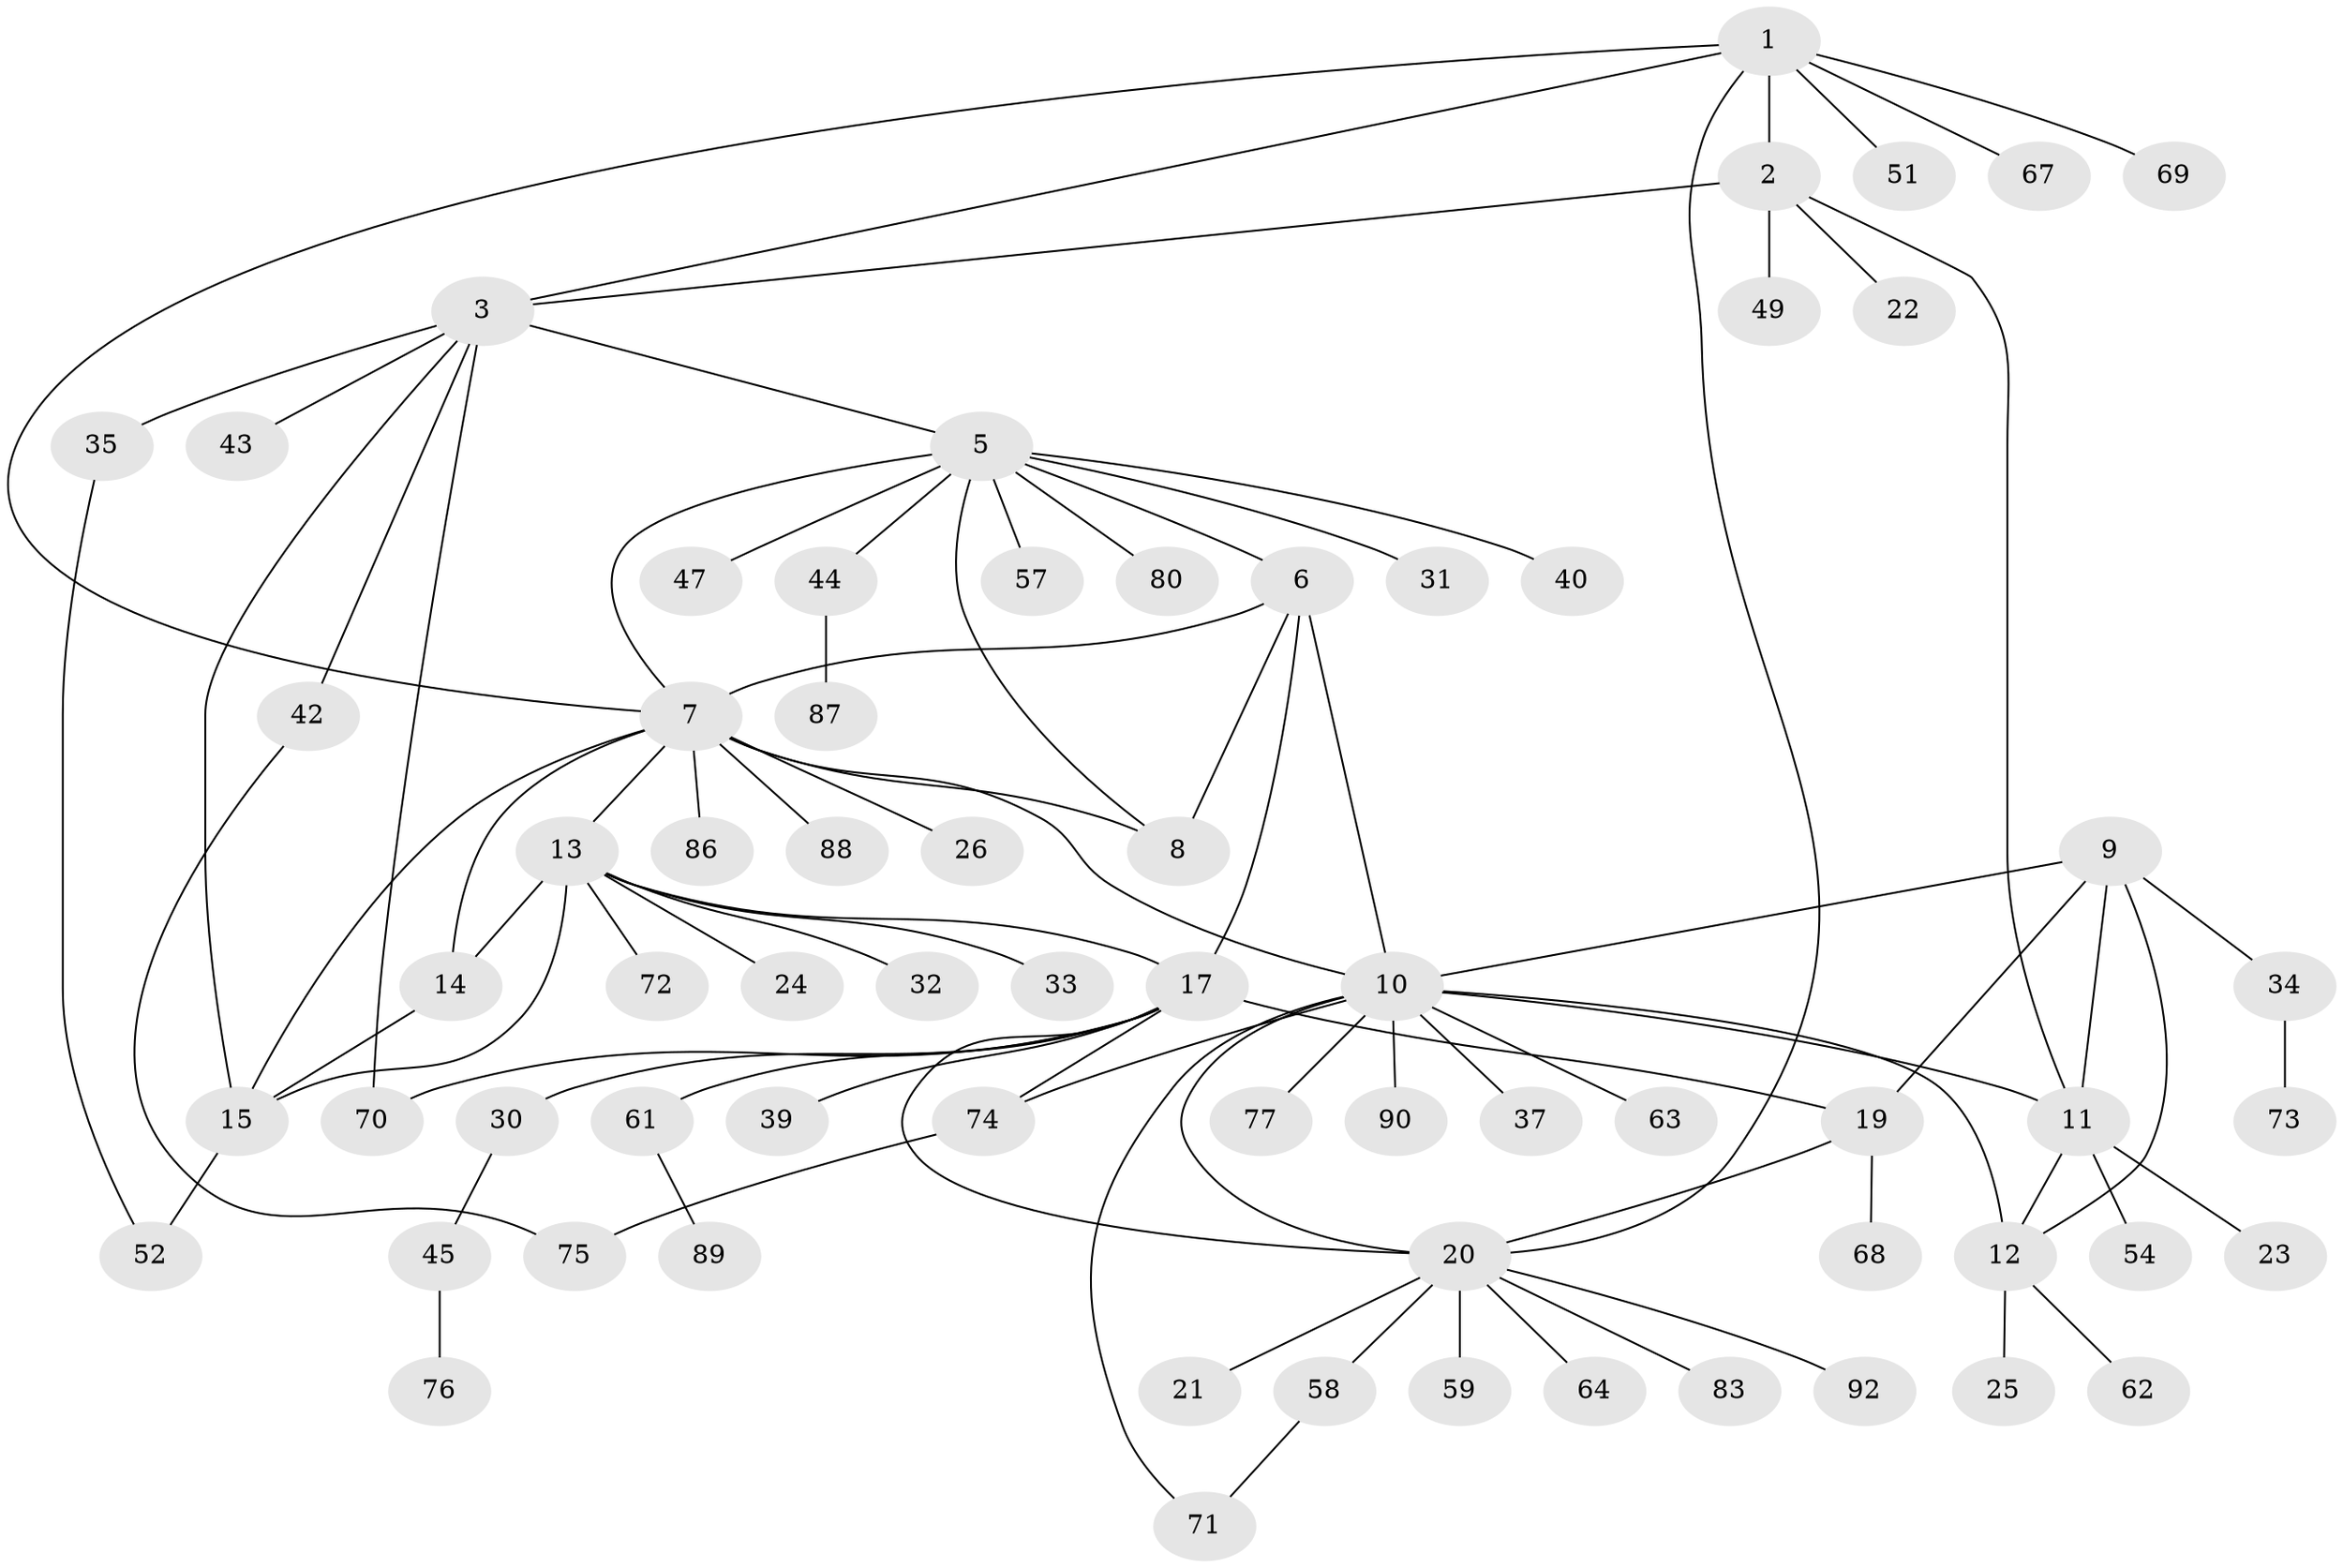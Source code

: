 // original degree distribution, {6: 0.05434782608695652, 7: 0.03260869565217391, 9: 0.03260869565217391, 5: 0.03260869565217391, 4: 0.03260869565217391, 10: 0.021739130434782608, 3: 0.06521739130434782, 11: 0.010869565217391304, 1: 0.5217391304347826, 2: 0.1956521739130435}
// Generated by graph-tools (version 1.1) at 2025/11/02/27/25 16:11:31]
// undirected, 67 vertices, 90 edges
graph export_dot {
graph [start="1"]
  node [color=gray90,style=filled];
  1 [super="+4"];
  2 [super="+48"];
  3 [super="+85"];
  5 [super="+28"];
  6;
  7 [super="+16"];
  8 [super="+81"];
  9 [super="+53"];
  10 [super="+36"];
  11 [super="+29"];
  12 [super="+66"];
  13 [super="+41"];
  14 [super="+84"];
  15 [super="+60"];
  17 [super="+18"];
  19 [super="+27"];
  20 [super="+91"];
  21;
  22 [super="+56"];
  23;
  24;
  25;
  26;
  30 [super="+50"];
  31;
  32;
  33;
  34 [super="+79"];
  35 [super="+38"];
  37;
  39;
  40;
  42 [super="+46"];
  43;
  44;
  45 [super="+55"];
  47;
  49;
  51;
  52;
  54;
  57 [super="+65"];
  58;
  59;
  61;
  62;
  63;
  64;
  67;
  68;
  69;
  70;
  71;
  72;
  73;
  74;
  75 [super="+82"];
  76;
  77 [super="+78"];
  80;
  83;
  86;
  87;
  88;
  89;
  90;
  92;
  1 -- 2 [weight=2];
  1 -- 3 [weight=2];
  1 -- 7;
  1 -- 51;
  1 -- 67;
  1 -- 20;
  1 -- 69;
  2 -- 3;
  2 -- 11;
  2 -- 22;
  2 -- 49;
  3 -- 15;
  3 -- 35;
  3 -- 42;
  3 -- 43;
  3 -- 70;
  3 -- 5;
  5 -- 6;
  5 -- 7;
  5 -- 8;
  5 -- 31;
  5 -- 40;
  5 -- 47;
  5 -- 57;
  5 -- 80;
  5 -- 44;
  6 -- 7;
  6 -- 8;
  6 -- 10;
  6 -- 17;
  7 -- 8;
  7 -- 86;
  7 -- 26;
  7 -- 88;
  7 -- 10;
  7 -- 13;
  7 -- 14;
  7 -- 15;
  9 -- 10;
  9 -- 11;
  9 -- 12;
  9 -- 19;
  9 -- 34;
  10 -- 11;
  10 -- 12;
  10 -- 37;
  10 -- 71;
  10 -- 74;
  10 -- 77;
  10 -- 20;
  10 -- 90;
  10 -- 63;
  11 -- 12;
  11 -- 23;
  11 -- 54;
  12 -- 25;
  12 -- 62;
  13 -- 14;
  13 -- 15;
  13 -- 17;
  13 -- 24;
  13 -- 32;
  13 -- 33;
  13 -- 72;
  14 -- 15;
  15 -- 52;
  17 -- 19 [weight=2];
  17 -- 20 [weight=2];
  17 -- 30;
  17 -- 39;
  17 -- 61;
  17 -- 70;
  17 -- 74;
  19 -- 20;
  19 -- 68;
  20 -- 21;
  20 -- 58;
  20 -- 59;
  20 -- 64;
  20 -- 83;
  20 -- 92;
  30 -- 45;
  34 -- 73;
  35 -- 52;
  42 -- 75;
  44 -- 87;
  45 -- 76;
  58 -- 71;
  61 -- 89;
  74 -- 75;
}
